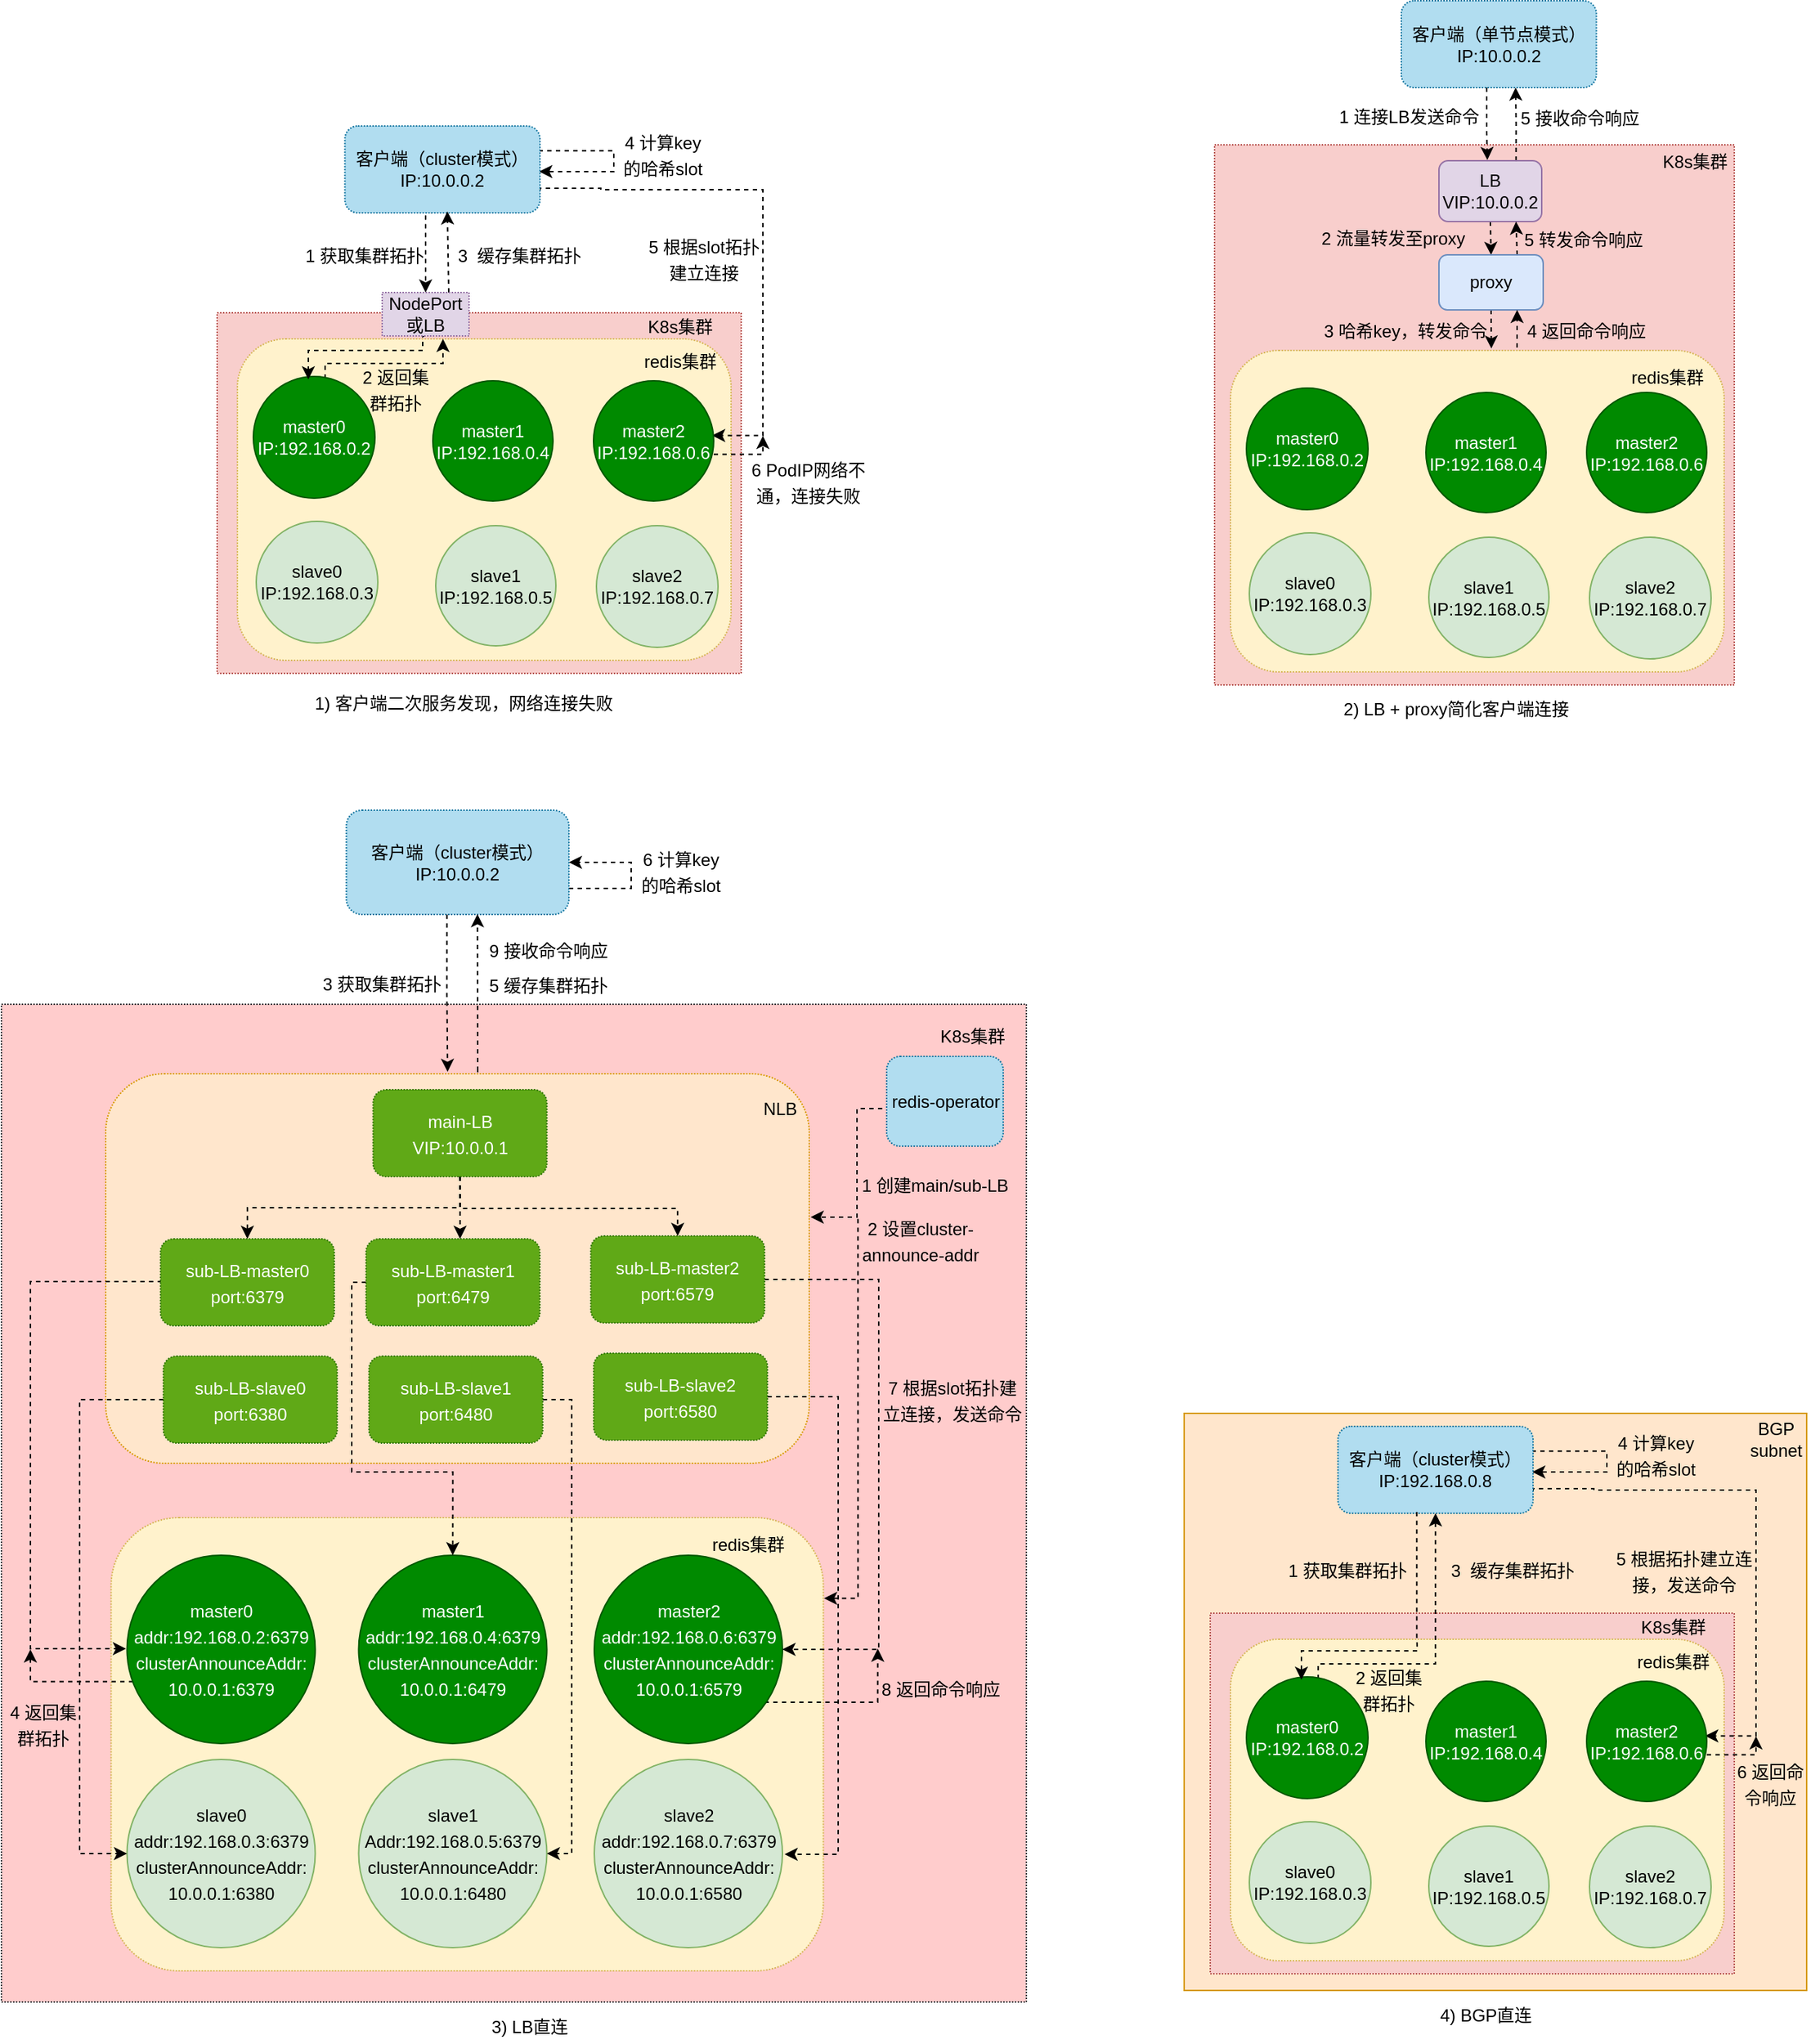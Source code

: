 <mxfile version="21.6.2" type="github">
  <diagram id="rYdwiMb5jvszhZctyrXV" name="第 1 页">
    <mxGraphModel dx="857" dy="634" grid="0" gridSize="10" guides="1" tooltips="1" connect="1" arrows="1" fold="1" page="0" pageScale="1" pageWidth="1920" pageHeight="1200" math="0" shadow="0">
      <root>
        <mxCell id="0" />
        <mxCell id="1" parent="0" />
        <mxCell id="7h_gLRWyWyL7MHuIv_91-29" value="" style="rounded=0;whiteSpace=wrap;html=1;fillColor=#ffe6cc;strokeColor=#d79b00;" vertex="1" parent="1">
          <mxGeometry x="1339" y="1168" width="430" height="398.5" as="geometry" />
        </mxCell>
        <mxCell id="fc0Et_haitifpb5bSG0c-15" value="" style="rounded=0;whiteSpace=wrap;html=1;fillColor=#f8cecc;dashed=1;dashPattern=1 1;strokeColor=#b85450;" parent="1" vertex="1">
          <mxGeometry x="671" y="408" width="362" height="249" as="geometry" />
        </mxCell>
        <mxCell id="fc0Et_haitifpb5bSG0c-1" value="" style="rounded=1;whiteSpace=wrap;html=1;dashed=1;dashPattern=1 1;fillColor=#fff2cc;strokeColor=#d6b656;" parent="1" vertex="1">
          <mxGeometry x="685" y="426" width="341" height="222" as="geometry" />
        </mxCell>
        <mxCell id="fc0Et_haitifpb5bSG0c-35" value="" style="rounded=0;whiteSpace=wrap;html=1;fillColor=#f8cecc;dashed=1;dashPattern=1 1;strokeColor=#b85450;" parent="1" vertex="1">
          <mxGeometry x="1360" y="292" width="359" height="373" as="geometry" />
        </mxCell>
        <mxCell id="k7kp1MV-_mNu26BSV135-30" style="edgeStyle=orthogonalEdgeStyle;rounded=0;orthogonalLoop=1;jettySize=auto;html=1;entryX=0.5;entryY=0;entryDx=0;entryDy=0;dashed=1;exitX=0.443;exitY=1.005;exitDx=0;exitDy=0;exitPerimeter=0;" parent="1" source="YQscOVflWYW1QB9K6YFz-41" target="k7kp1MV-_mNu26BSV135-29" edge="1">
          <mxGeometry relative="1" as="geometry">
            <mxPoint x="815" y="288" as="sourcePoint" />
            <Array as="points">
              <mxPoint x="815" y="336" />
            </Array>
          </mxGeometry>
        </mxCell>
        <mxCell id="k7kp1MV-_mNu26BSV135-39" style="edgeStyle=orthogonalEdgeStyle;rounded=0;orthogonalLoop=1;jettySize=auto;html=1;exitX=0.997;exitY=0.425;exitDx=0;exitDy=0;dashed=1;entryX=1;entryY=0.5;entryDx=0;entryDy=0;exitPerimeter=0;" parent="1" edge="1">
          <mxGeometry relative="1" as="geometry">
            <mxPoint x="893.47" y="310.47" as="targetPoint" />
            <Array as="points">
              <mxPoint x="945" y="296" />
              <mxPoint x="945" y="311" />
            </Array>
            <mxPoint x="892.997" y="296.12" as="sourcePoint" />
          </mxGeometry>
        </mxCell>
        <mxCell id="k7kp1MV-_mNu26BSV135-42" style="edgeStyle=orthogonalEdgeStyle;rounded=0;orthogonalLoop=1;jettySize=auto;html=1;exitX=1;exitY=0.75;exitDx=0;exitDy=0;dashed=1;entryX=0.999;entryY=0.437;entryDx=0;entryDy=0;entryPerimeter=0;" parent="1" source="YQscOVflWYW1QB9K6YFz-41" edge="1">
          <mxGeometry relative="1" as="geometry">
            <Array as="points">
              <mxPoint x="894" y="322" />
              <mxPoint x="936" y="322" />
              <mxPoint x="1048" y="323" />
              <mxPoint x="1048" y="493" />
            </Array>
            <mxPoint x="903" y="322" as="sourcePoint" />
            <mxPoint x="1012.917" y="492.721" as="targetPoint" />
          </mxGeometry>
        </mxCell>
        <mxCell id="YQscOVflWYW1QB9K6YFz-41" value="客户端（cluster模式）&lt;br&gt;IP:10.0.0.2" style="rounded=1;whiteSpace=wrap;html=1;fillColor=#b1ddf0;strokeColor=#10739e;dashed=1;dashPattern=1 1;" parent="1" vertex="1">
          <mxGeometry x="759.25" y="279" width="134.75" height="60" as="geometry" />
        </mxCell>
        <mxCell id="k7kp1MV-_mNu26BSV135-37" style="edgeStyle=orthogonalEdgeStyle;rounded=0;orthogonalLoop=1;jettySize=auto;html=1;exitX=0.5;exitY=0;exitDx=0;exitDy=0;entryX=0.393;entryY=-0.006;entryDx=0;entryDy=0;dashed=1;entryPerimeter=0;" parent="1" edge="1">
          <mxGeometry relative="1" as="geometry">
            <Array as="points">
              <mxPoint x="746" y="443" />
              <mxPoint x="827" y="443" />
            </Array>
            <mxPoint x="745.59" y="453.48" as="sourcePoint" />
            <mxPoint x="826.996" y="426.004" as="targetPoint" />
          </mxGeometry>
        </mxCell>
        <mxCell id="fc0Et_haitifpb5bSG0c-2" value="master0&lt;br&gt;IP:192.168.0.2" style="ellipse;whiteSpace=wrap;html=1;aspect=fixed;fillColor=#008a00;fontColor=#ffffff;strokeColor=#005700;" parent="1" vertex="1">
          <mxGeometry x="696" y="452" width="84" height="84" as="geometry" />
        </mxCell>
        <mxCell id="fc0Et_haitifpb5bSG0c-3" value="slave0&lt;br&gt;IP:192.168.0.3" style="ellipse;whiteSpace=wrap;html=1;aspect=fixed;fillColor=#d5e8d4;strokeColor=#82b366;" parent="1" vertex="1">
          <mxGeometry x="698" y="552" width="84" height="84" as="geometry" />
        </mxCell>
        <mxCell id="fc0Et_haitifpb5bSG0c-4" value="master1&lt;br&gt;IP:192.168.0.4" style="ellipse;whiteSpace=wrap;html=1;aspect=fixed;fillColor=#008a00;fontColor=#ffffff;strokeColor=#005700;" parent="1" vertex="1">
          <mxGeometry x="820" y="455" width="83" height="83" as="geometry" />
        </mxCell>
        <mxCell id="fc0Et_haitifpb5bSG0c-5" value="slave1&lt;br&gt;IP:192.168.0.5" style="ellipse;whiteSpace=wrap;html=1;aspect=fixed;fillColor=#d5e8d4;strokeColor=#82b366;" parent="1" vertex="1">
          <mxGeometry x="822" y="555" width="83" height="83" as="geometry" />
        </mxCell>
        <mxCell id="k7kp1MV-_mNu26BSV135-43" style="edgeStyle=orthogonalEdgeStyle;rounded=0;orthogonalLoop=1;jettySize=auto;html=1;exitX=0.993;exitY=0.6;exitDx=0;exitDy=0;dashed=1;exitPerimeter=0;" parent="1" edge="1">
          <mxGeometry relative="1" as="geometry">
            <mxPoint x="1048" y="493" as="targetPoint" />
            <Array as="points">
              <mxPoint x="1048" y="506" />
            </Array>
            <mxPoint x="1013.999" y="505.8" as="sourcePoint" />
          </mxGeometry>
        </mxCell>
        <mxCell id="fc0Et_haitifpb5bSG0c-6" value="master2&lt;br&gt;IP:192.168.0.6" style="ellipse;whiteSpace=wrap;html=1;aspect=fixed;fillColor=#008a00;fontColor=#ffffff;strokeColor=#005700;" parent="1" vertex="1">
          <mxGeometry x="931" y="455" width="83" height="83" as="geometry" />
        </mxCell>
        <mxCell id="fc0Et_haitifpb5bSG0c-7" value="slave2&lt;br&gt;IP:192.168.0.7" style="ellipse;whiteSpace=wrap;html=1;aspect=fixed;fillColor=#d5e8d4;strokeColor=#82b366;" parent="1" vertex="1">
          <mxGeometry x="933" y="555" width="84" height="84" as="geometry" />
        </mxCell>
        <mxCell id="fc0Et_haitifpb5bSG0c-13" value="&lt;p style=&quot;line-height: 150%;&quot;&gt;6 PodIP网络不通，连接失败&lt;/p&gt;" style="text;html=1;strokeColor=none;fillColor=none;align=center;verticalAlign=middle;whiteSpace=wrap;rounded=0;" parent="1" vertex="1">
          <mxGeometry x="1036.5" y="510" width="85" height="30" as="geometry" />
        </mxCell>
        <mxCell id="fc0Et_haitifpb5bSG0c-16" value="K8s集群" style="text;html=1;strokeColor=none;fillColor=none;align=center;verticalAlign=middle;whiteSpace=wrap;rounded=0;dashed=1;" parent="1" vertex="1">
          <mxGeometry x="961.13" y="403" width="60" height="30" as="geometry" />
        </mxCell>
        <mxCell id="fc0Et_haitifpb5bSG0c-43" style="edgeStyle=orthogonalEdgeStyle;rounded=0;orthogonalLoop=1;jettySize=auto;html=1;dashed=1;entryX=0.471;entryY=-0.013;entryDx=0;entryDy=0;entryPerimeter=0;" parent="1" source="7h_gLRWyWyL7MHuIv_91-78" target="fc0Et_haitifpb5bSG0c-37" edge="1">
          <mxGeometry relative="1" as="geometry">
            <mxPoint x="1549.49" y="204" as="sourcePoint" />
            <mxPoint x="1548.654" y="320.832" as="targetPoint" />
            <Array as="points">
              <mxPoint x="1548" y="283" />
              <mxPoint x="1548" y="283" />
            </Array>
          </mxGeometry>
        </mxCell>
        <mxCell id="fc0Et_haitifpb5bSG0c-36" value="K8s集群" style="text;html=1;strokeColor=none;fillColor=none;align=center;verticalAlign=middle;whiteSpace=wrap;rounded=0;dashed=1;" parent="1" vertex="1">
          <mxGeometry x="1662" y="289" width="60" height="30" as="geometry" />
        </mxCell>
        <mxCell id="fc0Et_haitifpb5bSG0c-44" style="edgeStyle=orthogonalEdgeStyle;rounded=0;orthogonalLoop=1;jettySize=auto;html=1;exitX=0.5;exitY=1;exitDx=0;exitDy=0;entryX=0.5;entryY=0;entryDx=0;entryDy=0;dashed=1;" parent="1" source="fc0Et_haitifpb5bSG0c-37" target="fc0Et_haitifpb5bSG0c-38" edge="1">
          <mxGeometry relative="1" as="geometry" />
        </mxCell>
        <mxCell id="k7kp1MV-_mNu26BSV135-44" style="edgeStyle=orthogonalEdgeStyle;rounded=0;orthogonalLoop=1;jettySize=auto;html=1;exitX=0.75;exitY=0;exitDx=0;exitDy=0;dashed=1;entryX=0.586;entryY=0.999;entryDx=0;entryDy=0;entryPerimeter=0;" parent="1" source="fc0Et_haitifpb5bSG0c-37" target="7h_gLRWyWyL7MHuIv_91-78" edge="1">
          <mxGeometry relative="1" as="geometry">
            <mxPoint x="1568.25" y="321" as="sourcePoint" />
            <mxPoint x="1568" y="263" as="targetPoint" />
          </mxGeometry>
        </mxCell>
        <mxCell id="fc0Et_haitifpb5bSG0c-37" value="LB&lt;br&gt;VIP:10.0.0.2" style="rounded=1;whiteSpace=wrap;html=1;fillColor=#e1d5e7;strokeColor=#9673a6;" parent="1" vertex="1">
          <mxGeometry x="1515" y="303" width="71" height="42" as="geometry" />
        </mxCell>
        <mxCell id="fc0Et_haitifpb5bSG0c-46" style="edgeStyle=orthogonalEdgeStyle;rounded=0;orthogonalLoop=1;jettySize=auto;html=1;exitX=0.5;exitY=1;exitDx=0;exitDy=0;entryX=0.417;entryY=0.003;entryDx=0;entryDy=0;entryPerimeter=0;dashed=1;" parent="1" source="fc0Et_haitifpb5bSG0c-38" edge="1">
          <mxGeometry relative="1" as="geometry">
            <mxPoint x="1551.197" y="432.666" as="targetPoint" />
          </mxGeometry>
        </mxCell>
        <mxCell id="k7kp1MV-_mNu26BSV135-45" style="edgeStyle=orthogonalEdgeStyle;rounded=0;orthogonalLoop=1;jettySize=auto;html=1;exitX=0.75;exitY=0;exitDx=0;exitDy=0;entryX=0.75;entryY=1;entryDx=0;entryDy=0;dashed=1;" parent="1" source="fc0Et_haitifpb5bSG0c-38" target="fc0Et_haitifpb5bSG0c-37" edge="1">
          <mxGeometry relative="1" as="geometry" />
        </mxCell>
        <mxCell id="fc0Et_haitifpb5bSG0c-38" value="proxy" style="rounded=1;whiteSpace=wrap;html=1;fillColor=#dae8fc;strokeColor=#6c8ebf;" parent="1" vertex="1">
          <mxGeometry x="1515" y="368" width="72" height="38" as="geometry" />
        </mxCell>
        <mxCell id="fc0Et_haitifpb5bSG0c-39" value="&lt;p style=&quot;line-height: 150%;&quot;&gt;1 连接LB发送命令&lt;/p&gt;" style="text;html=1;strokeColor=none;fillColor=none;align=center;verticalAlign=middle;whiteSpace=wrap;rounded=0;" parent="1" vertex="1">
          <mxGeometry x="1443" y="258" width="103" height="27.5" as="geometry" />
        </mxCell>
        <mxCell id="fc0Et_haitifpb5bSG0c-40" value="&lt;p style=&quot;line-height: 150%;&quot;&gt;3 哈希key，转发命令&lt;/p&gt;" style="text;html=1;strokeColor=none;fillColor=none;align=center;verticalAlign=middle;whiteSpace=wrap;rounded=0;" parent="1" vertex="1">
          <mxGeometry x="1434" y="411" width="116" height="17" as="geometry" />
        </mxCell>
        <mxCell id="k7kp1MV-_mNu26BSV135-31" style="edgeStyle=orthogonalEdgeStyle;rounded=0;orthogonalLoop=1;jettySize=auto;html=1;exitX=0.5;exitY=1;exitDx=0;exitDy=0;dashed=1;" parent="1" source="k7kp1MV-_mNu26BSV135-29" edge="1">
          <mxGeometry relative="1" as="geometry">
            <mxPoint x="734" y="454" as="targetPoint" />
            <Array as="points">
              <mxPoint x="813" y="424" />
              <mxPoint x="813" y="434" />
              <mxPoint x="734" y="434" />
            </Array>
          </mxGeometry>
        </mxCell>
        <mxCell id="k7kp1MV-_mNu26BSV135-34" style="edgeStyle=orthogonalEdgeStyle;rounded=0;orthogonalLoop=1;jettySize=auto;html=1;exitX=0.75;exitY=0;exitDx=0;exitDy=0;dashed=1;" parent="1" edge="1">
          <mxGeometry relative="1" as="geometry">
            <mxPoint x="830.99" y="394" as="sourcePoint" />
            <mxPoint x="830" y="338" as="targetPoint" />
            <Array as="points">
              <mxPoint x="830" y="394" />
            </Array>
          </mxGeometry>
        </mxCell>
        <mxCell id="k7kp1MV-_mNu26BSV135-29" value="NodePort或LB" style="text;html=1;strokeColor=#9673a6;fillColor=#e1d5e7;align=center;verticalAlign=middle;whiteSpace=wrap;rounded=0;dashed=1;dashPattern=1 1;" parent="1" vertex="1">
          <mxGeometry x="785" y="394" width="60" height="30" as="geometry" />
        </mxCell>
        <mxCell id="k7kp1MV-_mNu26BSV135-32" value="&lt;p style=&quot;line-height: 150%;&quot;&gt;1 获取集群拓扑&lt;/p&gt;" style="text;html=1;strokeColor=none;fillColor=none;align=center;verticalAlign=middle;whiteSpace=wrap;rounded=0;" parent="1" vertex="1">
          <mxGeometry x="724" y="348" width="98" height="40" as="geometry" />
        </mxCell>
        <mxCell id="k7kp1MV-_mNu26BSV135-35" value="&lt;p style=&quot;line-height: 150%;&quot;&gt;3&amp;nbsp; 缓存集群拓扑&lt;/p&gt;" style="text;html=1;strokeColor=none;fillColor=none;align=center;verticalAlign=middle;whiteSpace=wrap;rounded=0;" parent="1" vertex="1">
          <mxGeometry x="832.88" y="356" width="94.25" height="24" as="geometry" />
        </mxCell>
        <mxCell id="k7kp1MV-_mNu26BSV135-36" value="&lt;p style=&quot;line-height: 150%;&quot;&gt;2 返回集群拓扑&lt;/p&gt;" style="text;html=1;strokeColor=none;fillColor=none;align=center;verticalAlign=middle;whiteSpace=wrap;rounded=0;" parent="1" vertex="1">
          <mxGeometry x="768" y="445" width="53" height="31" as="geometry" />
        </mxCell>
        <mxCell id="k7kp1MV-_mNu26BSV135-38" value="&lt;p style=&quot;line-height: 150%;&quot;&gt;4 计算key的哈希slot&lt;/p&gt;" style="text;html=1;strokeColor=none;fillColor=none;align=center;verticalAlign=middle;whiteSpace=wrap;rounded=0;" parent="1" vertex="1">
          <mxGeometry x="949" y="283.5" width="60" height="31" as="geometry" />
        </mxCell>
        <mxCell id="k7kp1MV-_mNu26BSV135-41" value="&lt;p style=&quot;line-height: 150%;&quot;&gt;5 根据slot拓扑建立连接&lt;/p&gt;" style="text;html=1;strokeColor=none;fillColor=none;align=center;verticalAlign=middle;whiteSpace=wrap;rounded=0;" parent="1" vertex="1">
          <mxGeometry x="966.99" y="356" width="81.01" height="30" as="geometry" />
        </mxCell>
        <mxCell id="k7kp1MV-_mNu26BSV135-46" value="" style="endArrow=classic;html=1;rounded=0;dashed=1;entryX=0.75;entryY=1;entryDx=0;entryDy=0;exitX=0.469;exitY=0;exitDx=0;exitDy=0;exitPerimeter=0;" parent="1" target="fc0Et_haitifpb5bSG0c-38" edge="1">
          <mxGeometry width="50" height="50" relative="1" as="geometry">
            <mxPoint x="1568.929" y="432" as="sourcePoint" />
            <mxPoint x="1611" y="441" as="targetPoint" />
          </mxGeometry>
        </mxCell>
        <mxCell id="k7kp1MV-_mNu26BSV135-47" value="&lt;p style=&quot;line-height: 150%;&quot;&gt;2 流量转发至proxy&lt;/p&gt;" style="text;html=1;strokeColor=none;fillColor=none;align=center;verticalAlign=middle;whiteSpace=wrap;rounded=0;" parent="1" vertex="1">
          <mxGeometry x="1428" y="343.5" width="111" height="24" as="geometry" />
        </mxCell>
        <mxCell id="k7kp1MV-_mNu26BSV135-48" value="&lt;p style=&quot;line-height: 150%;&quot;&gt;4 返回命令响应&lt;/p&gt;" style="text;html=1;strokeColor=none;fillColor=none;align=center;verticalAlign=middle;whiteSpace=wrap;rounded=0;" parent="1" vertex="1">
          <mxGeometry x="1572.5" y="411" width="87.5" height="17" as="geometry" />
        </mxCell>
        <mxCell id="k7kp1MV-_mNu26BSV135-49" value="&lt;p style=&quot;line-height: 150%;&quot;&gt;5 接收命令响应&lt;/p&gt;" style="text;html=1;strokeColor=none;fillColor=none;align=center;verticalAlign=middle;whiteSpace=wrap;rounded=0;" parent="1" vertex="1">
          <mxGeometry x="1564.5" y="264.5" width="94.75" height="17" as="geometry" />
        </mxCell>
        <mxCell id="k7kp1MV-_mNu26BSV135-80" value="redis集群" style="text;html=1;strokeColor=none;fillColor=none;align=center;verticalAlign=middle;whiteSpace=wrap;rounded=0;dashed=1;dashPattern=1 1;" parent="1" vertex="1">
          <mxGeometry x="961.13" y="427" width="60" height="30" as="geometry" />
        </mxCell>
        <mxCell id="8dxpS0PHY5nWG-0NEdOh-6" value="&lt;p style=&quot;line-height: 150%;&quot;&gt;5 转发命令响应&lt;/p&gt;" style="text;html=1;strokeColor=none;fillColor=none;align=center;verticalAlign=middle;whiteSpace=wrap;rounded=0;" parent="1" vertex="1">
          <mxGeometry x="1573" y="348" width="84" height="17" as="geometry" />
        </mxCell>
        <mxCell id="7h_gLRWyWyL7MHuIv_91-4" value="" style="rounded=0;whiteSpace=wrap;html=1;fillColor=#f8cecc;dashed=1;dashPattern=1 1;strokeColor=#b85450;" vertex="1" parent="1">
          <mxGeometry x="1357" y="1306" width="362" height="249" as="geometry" />
        </mxCell>
        <mxCell id="7h_gLRWyWyL7MHuIv_91-5" value="" style="rounded=1;whiteSpace=wrap;html=1;dashed=1;dashPattern=1 1;fillColor=#fff2cc;strokeColor=#d6b656;" vertex="1" parent="1">
          <mxGeometry x="1371" y="1324" width="341" height="222" as="geometry" />
        </mxCell>
        <mxCell id="7h_gLRWyWyL7MHuIv_91-7" style="edgeStyle=orthogonalEdgeStyle;rounded=0;orthogonalLoop=1;jettySize=auto;html=1;exitX=0.997;exitY=0.425;exitDx=0;exitDy=0;dashed=1;entryX=1;entryY=0.5;entryDx=0;entryDy=0;exitPerimeter=0;" edge="1" parent="1">
          <mxGeometry relative="1" as="geometry">
            <mxPoint x="1579.47" y="1208.47" as="targetPoint" />
            <Array as="points">
              <mxPoint x="1631" y="1194" />
              <mxPoint x="1631" y="1209" />
            </Array>
            <mxPoint x="1578.997" y="1194.12" as="sourcePoint" />
          </mxGeometry>
        </mxCell>
        <mxCell id="7h_gLRWyWyL7MHuIv_91-8" style="edgeStyle=orthogonalEdgeStyle;rounded=0;orthogonalLoop=1;jettySize=auto;html=1;exitX=1;exitY=0.75;exitDx=0;exitDy=0;dashed=1;entryX=0.999;entryY=0.437;entryDx=0;entryDy=0;entryPerimeter=0;" edge="1" parent="1" source="7h_gLRWyWyL7MHuIv_91-9">
          <mxGeometry relative="1" as="geometry">
            <Array as="points">
              <mxPoint x="1580" y="1220" />
              <mxPoint x="1622" y="1220" />
              <mxPoint x="1734" y="1221" />
              <mxPoint x="1734" y="1391" />
            </Array>
            <mxPoint x="1589" y="1220" as="sourcePoint" />
            <mxPoint x="1698.917" y="1390.721" as="targetPoint" />
          </mxGeometry>
        </mxCell>
        <mxCell id="7h_gLRWyWyL7MHuIv_91-9" value="客户端（cluster模式）&lt;br&gt;IP:192.168.0.8" style="rounded=1;whiteSpace=wrap;html=1;fillColor=#b1ddf0;strokeColor=#10739e;dashed=1;dashPattern=1 1;" vertex="1" parent="1">
          <mxGeometry x="1445.25" y="1177" width="134.75" height="60" as="geometry" />
        </mxCell>
        <mxCell id="7h_gLRWyWyL7MHuIv_91-10" style="edgeStyle=orthogonalEdgeStyle;rounded=0;orthogonalLoop=1;jettySize=auto;html=1;exitX=0.5;exitY=0;exitDx=0;exitDy=0;entryX=0.5;entryY=1;entryDx=0;entryDy=0;dashed=1;" edge="1" parent="1" target="7h_gLRWyWyL7MHuIv_91-9">
          <mxGeometry relative="1" as="geometry">
            <Array as="points">
              <mxPoint x="1432" y="1341" />
              <mxPoint x="1513" y="1341" />
            </Array>
            <mxPoint x="1431.59" y="1351.48" as="sourcePoint" />
            <mxPoint x="1512.996" y="1324.004" as="targetPoint" />
          </mxGeometry>
        </mxCell>
        <mxCell id="7h_gLRWyWyL7MHuIv_91-11" value="master0&lt;br&gt;IP:192.168.0.2" style="ellipse;whiteSpace=wrap;html=1;aspect=fixed;fillColor=#008a00;fontColor=#ffffff;strokeColor=#005700;" vertex="1" parent="1">
          <mxGeometry x="1382" y="1350" width="84" height="84" as="geometry" />
        </mxCell>
        <mxCell id="7h_gLRWyWyL7MHuIv_91-12" value="slave0&lt;br&gt;IP:192.168.0.3" style="ellipse;whiteSpace=wrap;html=1;aspect=fixed;fillColor=#d5e8d4;strokeColor=#82b366;" vertex="1" parent="1">
          <mxGeometry x="1384" y="1450" width="84" height="84" as="geometry" />
        </mxCell>
        <mxCell id="7h_gLRWyWyL7MHuIv_91-13" value="master1&lt;br&gt;IP:192.168.0.4" style="ellipse;whiteSpace=wrap;html=1;aspect=fixed;fillColor=#008a00;fontColor=#ffffff;strokeColor=#005700;" vertex="1" parent="1">
          <mxGeometry x="1506" y="1353" width="83" height="83" as="geometry" />
        </mxCell>
        <mxCell id="7h_gLRWyWyL7MHuIv_91-14" value="slave1&lt;br&gt;IP:192.168.0.5" style="ellipse;whiteSpace=wrap;html=1;aspect=fixed;fillColor=#d5e8d4;strokeColor=#82b366;" vertex="1" parent="1">
          <mxGeometry x="1508" y="1453" width="83" height="83" as="geometry" />
        </mxCell>
        <mxCell id="7h_gLRWyWyL7MHuIv_91-15" style="edgeStyle=orthogonalEdgeStyle;rounded=0;orthogonalLoop=1;jettySize=auto;html=1;exitX=0.993;exitY=0.6;exitDx=0;exitDy=0;dashed=1;exitPerimeter=0;" edge="1" parent="1">
          <mxGeometry relative="1" as="geometry">
            <mxPoint x="1734" y="1391" as="targetPoint" />
            <Array as="points">
              <mxPoint x="1734" y="1404" />
            </Array>
            <mxPoint x="1699.999" y="1403.8" as="sourcePoint" />
          </mxGeometry>
        </mxCell>
        <mxCell id="7h_gLRWyWyL7MHuIv_91-16" value="master2&lt;br&gt;IP:192.168.0.6" style="ellipse;whiteSpace=wrap;html=1;aspect=fixed;fillColor=#008a00;fontColor=#ffffff;strokeColor=#005700;" vertex="1" parent="1">
          <mxGeometry x="1617" y="1353" width="83" height="83" as="geometry" />
        </mxCell>
        <mxCell id="7h_gLRWyWyL7MHuIv_91-17" value="slave2&lt;br&gt;IP:192.168.0.7" style="ellipse;whiteSpace=wrap;html=1;aspect=fixed;fillColor=#d5e8d4;strokeColor=#82b366;" vertex="1" parent="1">
          <mxGeometry x="1619" y="1453" width="84" height="84" as="geometry" />
        </mxCell>
        <mxCell id="7h_gLRWyWyL7MHuIv_91-18" value="&lt;p style=&quot;line-height: 150%;&quot;&gt;6 返回命令响应&lt;/p&gt;" style="text;html=1;strokeColor=none;fillColor=none;align=center;verticalAlign=middle;whiteSpace=wrap;rounded=0;" vertex="1" parent="1">
          <mxGeometry x="1715.5" y="1409" width="55.5" height="30" as="geometry" />
        </mxCell>
        <mxCell id="7h_gLRWyWyL7MHuIv_91-19" value="K8s集群" style="text;html=1;strokeColor=none;fillColor=none;align=center;verticalAlign=middle;whiteSpace=wrap;rounded=0;dashed=1;" vertex="1" parent="1">
          <mxGeometry x="1647.13" y="1301" width="60" height="30" as="geometry" />
        </mxCell>
        <mxCell id="7h_gLRWyWyL7MHuIv_91-20" style="edgeStyle=orthogonalEdgeStyle;rounded=0;orthogonalLoop=1;jettySize=auto;html=1;exitX=0.404;exitY=0.985;exitDx=0;exitDy=0;dashed=1;exitPerimeter=0;" edge="1" parent="1" source="7h_gLRWyWyL7MHuIv_91-9">
          <mxGeometry relative="1" as="geometry">
            <mxPoint x="1420" y="1352" as="targetPoint" />
            <Array as="points">
              <mxPoint x="1500" y="1322" />
              <mxPoint x="1500" y="1322" />
              <mxPoint x="1500" y="1332" />
              <mxPoint x="1420" y="1332" />
            </Array>
            <mxPoint x="1501" y="1322" as="sourcePoint" />
          </mxGeometry>
        </mxCell>
        <mxCell id="7h_gLRWyWyL7MHuIv_91-23" value="&lt;p style=&quot;line-height: 150%;&quot;&gt;1 获取集群拓扑&lt;/p&gt;" style="text;html=1;strokeColor=none;fillColor=none;align=center;verticalAlign=middle;whiteSpace=wrap;rounded=0;" vertex="1" parent="1">
          <mxGeometry x="1403" y="1256" width="98" height="40" as="geometry" />
        </mxCell>
        <mxCell id="7h_gLRWyWyL7MHuIv_91-24" value="&lt;p style=&quot;line-height: 150%;&quot;&gt;3&amp;nbsp; 缓存集群拓扑&lt;/p&gt;" style="text;html=1;strokeColor=none;fillColor=none;align=center;verticalAlign=middle;whiteSpace=wrap;rounded=0;" vertex="1" parent="1">
          <mxGeometry x="1518.88" y="1264" width="94.25" height="24" as="geometry" />
        </mxCell>
        <mxCell id="7h_gLRWyWyL7MHuIv_91-25" value="&lt;p style=&quot;line-height: 150%;&quot;&gt;2 返回集群拓扑&lt;/p&gt;" style="text;html=1;strokeColor=none;fillColor=none;align=center;verticalAlign=middle;whiteSpace=wrap;rounded=0;" vertex="1" parent="1">
          <mxGeometry x="1454" y="1343" width="53" height="31" as="geometry" />
        </mxCell>
        <mxCell id="7h_gLRWyWyL7MHuIv_91-26" value="&lt;p style=&quot;line-height: 150%;&quot;&gt;4 计算key的哈希slot&lt;/p&gt;" style="text;html=1;strokeColor=none;fillColor=none;align=center;verticalAlign=middle;whiteSpace=wrap;rounded=0;" vertex="1" parent="1">
          <mxGeometry x="1635" y="1181.5" width="60" height="31" as="geometry" />
        </mxCell>
        <mxCell id="7h_gLRWyWyL7MHuIv_91-27" value="&lt;p style=&quot;line-height: 150%;&quot;&gt;5 根据拓扑&lt;span style=&quot;background-color: initial;&quot;&gt;建立连接，发送命令&lt;/span&gt;&lt;/p&gt;" style="text;html=1;strokeColor=none;fillColor=none;align=center;verticalAlign=middle;whiteSpace=wrap;rounded=0;" vertex="1" parent="1">
          <mxGeometry x="1633.99" y="1262" width="101" height="30" as="geometry" />
        </mxCell>
        <mxCell id="7h_gLRWyWyL7MHuIv_91-28" value="redis集群" style="text;html=1;strokeColor=none;fillColor=none;align=center;verticalAlign=middle;whiteSpace=wrap;rounded=0;dashed=1;dashPattern=1 1;" vertex="1" parent="1">
          <mxGeometry x="1647.13" y="1325" width="60" height="30" as="geometry" />
        </mxCell>
        <mxCell id="7h_gLRWyWyL7MHuIv_91-30" value="BGP subnet" style="text;html=1;strokeColor=none;fillColor=none;align=center;verticalAlign=middle;whiteSpace=wrap;rounded=0;" vertex="1" parent="1">
          <mxGeometry x="1727" y="1171" width="42" height="30" as="geometry" />
        </mxCell>
        <mxCell id="7h_gLRWyWyL7MHuIv_91-66" value="" style="rounded=1;whiteSpace=wrap;html=1;dashed=1;dashPattern=1 1;fillColor=#fff2cc;strokeColor=#d6b656;" vertex="1" parent="1">
          <mxGeometry x="1371" y="434" width="341" height="222" as="geometry" />
        </mxCell>
        <mxCell id="7h_gLRWyWyL7MHuIv_91-67" value="master0&lt;br&gt;IP:192.168.0.2" style="ellipse;whiteSpace=wrap;html=1;aspect=fixed;fillColor=#008a00;fontColor=#ffffff;strokeColor=#005700;" vertex="1" parent="1">
          <mxGeometry x="1382" y="460" width="84" height="84" as="geometry" />
        </mxCell>
        <mxCell id="7h_gLRWyWyL7MHuIv_91-68" value="slave0&lt;br&gt;IP:192.168.0.3" style="ellipse;whiteSpace=wrap;html=1;aspect=fixed;fillColor=#d5e8d4;strokeColor=#82b366;" vertex="1" parent="1">
          <mxGeometry x="1384" y="560" width="84" height="84" as="geometry" />
        </mxCell>
        <mxCell id="7h_gLRWyWyL7MHuIv_91-69" value="master1&lt;br&gt;IP:192.168.0.4" style="ellipse;whiteSpace=wrap;html=1;aspect=fixed;fillColor=#008a00;fontColor=#ffffff;strokeColor=#005700;" vertex="1" parent="1">
          <mxGeometry x="1506" y="463" width="83" height="83" as="geometry" />
        </mxCell>
        <mxCell id="7h_gLRWyWyL7MHuIv_91-70" value="slave1&lt;br&gt;IP:192.168.0.5" style="ellipse;whiteSpace=wrap;html=1;aspect=fixed;fillColor=#d5e8d4;strokeColor=#82b366;" vertex="1" parent="1">
          <mxGeometry x="1508" y="563" width="83" height="83" as="geometry" />
        </mxCell>
        <mxCell id="7h_gLRWyWyL7MHuIv_91-71" value="master2&lt;br&gt;IP:192.168.0.6" style="ellipse;whiteSpace=wrap;html=1;aspect=fixed;fillColor=#008a00;fontColor=#ffffff;strokeColor=#005700;" vertex="1" parent="1">
          <mxGeometry x="1617" y="463" width="83" height="83" as="geometry" />
        </mxCell>
        <mxCell id="7h_gLRWyWyL7MHuIv_91-72" value="slave2&lt;br&gt;IP:192.168.0.7" style="ellipse;whiteSpace=wrap;html=1;aspect=fixed;fillColor=#d5e8d4;strokeColor=#82b366;" vertex="1" parent="1">
          <mxGeometry x="1619" y="563" width="84" height="84" as="geometry" />
        </mxCell>
        <mxCell id="7h_gLRWyWyL7MHuIv_91-73" value="redis集群" style="text;html=1;strokeColor=none;fillColor=none;align=center;verticalAlign=middle;whiteSpace=wrap;rounded=0;dashed=1;dashPattern=1 1;" vertex="1" parent="1">
          <mxGeometry x="1643" y="437.5" width="60" height="30" as="geometry" />
        </mxCell>
        <mxCell id="7h_gLRWyWyL7MHuIv_91-78" value="客户端（单节点模式）&lt;br&gt;IP:10.0.0.2" style="rounded=1;whiteSpace=wrap;html=1;fillColor=#b1ddf0;strokeColor=#10739e;dashed=1;dashPattern=1 1;" vertex="1" parent="1">
          <mxGeometry x="1489" y="192.5" width="134.75" height="60" as="geometry" />
        </mxCell>
        <mxCell id="7h_gLRWyWyL7MHuIv_91-134" value="" style="rounded=0;whiteSpace=wrap;html=1;fillColor=#ffcccc;dashed=1;dashPattern=1 1;strokeColor=#36393d;" vertex="1" parent="1">
          <mxGeometry x="522" y="885.5" width="708" height="689" as="geometry" />
        </mxCell>
        <mxCell id="7h_gLRWyWyL7MHuIv_91-135" value="" style="rounded=1;whiteSpace=wrap;html=1;fillColor=#ffe6cc;dashed=1;dashPattern=1 1;strokeColor=#d79b00;" vertex="1" parent="1">
          <mxGeometry x="594" y="933.5" width="486" height="269" as="geometry" />
        </mxCell>
        <mxCell id="7h_gLRWyWyL7MHuIv_91-136" style="edgeStyle=orthogonalEdgeStyle;rounded=0;orthogonalLoop=1;jettySize=auto;html=1;exitX=0.452;exitY=1.002;exitDx=0;exitDy=0;entryX=0.486;entryY=-0.005;entryDx=0;entryDy=0;entryPerimeter=0;dashed=1;exitPerimeter=0;" edge="1" parent="1" source="7h_gLRWyWyL7MHuIv_91-138" target="7h_gLRWyWyL7MHuIv_91-135">
          <mxGeometry relative="1" as="geometry">
            <Array as="points" />
          </mxGeometry>
        </mxCell>
        <mxCell id="7h_gLRWyWyL7MHuIv_91-137" style="edgeStyle=orthogonalEdgeStyle;rounded=0;orthogonalLoop=1;jettySize=auto;html=1;exitX=1;exitY=0.75;exitDx=0;exitDy=0;dashed=1;" edge="1" parent="1" source="7h_gLRWyWyL7MHuIv_91-138" target="7h_gLRWyWyL7MHuIv_91-138">
          <mxGeometry relative="1" as="geometry">
            <mxPoint x="1045" y="674.611" as="targetPoint" />
            <Array as="points">
              <mxPoint x="957" y="805.5" />
              <mxPoint x="957" y="787.5" />
            </Array>
          </mxGeometry>
        </mxCell>
        <mxCell id="7h_gLRWyWyL7MHuIv_91-138" value="客户端（cluster模式）&lt;br&gt;IP:10.0.0.2" style="rounded=1;whiteSpace=wrap;html=1;fillColor=#b1ddf0;strokeColor=#10739e;dashed=1;dashPattern=1 1;" vertex="1" parent="1">
          <mxGeometry x="760.25" y="751.5" width="153.75" height="72" as="geometry" />
        </mxCell>
        <mxCell id="7h_gLRWyWyL7MHuIv_91-139" style="edgeStyle=orthogonalEdgeStyle;rounded=0;orthogonalLoop=1;jettySize=auto;html=1;exitX=1.001;exitY=0.178;exitDx=0;exitDy=0;endArrow=none;endFill=0;startArrow=classic;startFill=1;dashed=1;exitPerimeter=0;" edge="1" parent="1" source="7h_gLRWyWyL7MHuIv_91-140">
          <mxGeometry relative="1" as="geometry">
            <mxPoint x="1113.667" y="1031.833" as="targetPoint" />
            <Array as="points">
              <mxPoint x="1114" y="1295.5" />
            </Array>
            <mxPoint x="1061.242" y="1295.401" as="sourcePoint" />
          </mxGeometry>
        </mxCell>
        <mxCell id="7h_gLRWyWyL7MHuIv_91-140" value="" style="rounded=1;whiteSpace=wrap;html=1;dashed=1;dashPattern=1 1;fillColor=#fff2cc;strokeColor=#d6b656;" vertex="1" parent="1">
          <mxGeometry x="597.75" y="1240" width="492" height="313" as="geometry" />
        </mxCell>
        <mxCell id="7h_gLRWyWyL7MHuIv_91-141" style="edgeStyle=orthogonalEdgeStyle;rounded=0;orthogonalLoop=1;jettySize=auto;html=1;exitX=0.033;exitY=0.671;exitDx=0;exitDy=0;dashed=1;exitPerimeter=0;" edge="1" parent="1" source="7h_gLRWyWyL7MHuIv_91-142">
          <mxGeometry relative="1" as="geometry">
            <mxPoint x="542" y="1331" as="targetPoint" />
            <Array as="points">
              <mxPoint x="542" y="1353.5" />
            </Array>
            <mxPoint x="659.75" y="1330.5" as="sourcePoint" />
          </mxGeometry>
        </mxCell>
        <mxCell id="7h_gLRWyWyL7MHuIv_91-142" value="&lt;p style=&quot;line-height: 150%;&quot;&gt;master0&lt;br&gt;addr:192.168.0.2:6379&lt;br&gt;clusterAnnounceAddr: 10.0.0.1:6379&lt;/p&gt;" style="ellipse;whiteSpace=wrap;html=1;aspect=fixed;fillColor=#008a00;fontColor=#ffffff;strokeColor=#005700;" vertex="1" parent="1">
          <mxGeometry x="608.75" y="1266" width="130" height="130" as="geometry" />
        </mxCell>
        <mxCell id="7h_gLRWyWyL7MHuIv_91-143" value="K8s集群" style="text;html=1;strokeColor=none;fillColor=none;align=center;verticalAlign=middle;whiteSpace=wrap;rounded=0;dashed=1;" vertex="1" parent="1">
          <mxGeometry x="1163" y="892.5" width="60" height="30" as="geometry" />
        </mxCell>
        <mxCell id="7h_gLRWyWyL7MHuIv_91-144" value="&lt;p style=&quot;line-height: 150%;&quot;&gt;slave0&lt;br&gt;addr:192.168.0.3:6379&lt;br&gt;clusterAnnounceAddr: 10.0.0.1:6380&lt;/p&gt;" style="ellipse;whiteSpace=wrap;html=1;aspect=fixed;fillColor=#d5e8d4;strokeColor=#82b366;" vertex="1" parent="1">
          <mxGeometry x="608.75" y="1407" width="130" height="130" as="geometry" />
        </mxCell>
        <mxCell id="7h_gLRWyWyL7MHuIv_91-145" style="edgeStyle=orthogonalEdgeStyle;rounded=0;orthogonalLoop=1;jettySize=auto;html=1;dashed=1;" edge="1" parent="1">
          <mxGeometry relative="1" as="geometry">
            <mxPoint x="1127.34" y="1330.5" as="targetPoint" />
            <Array as="points">
              <mxPoint x="1127.34" y="1367.5" />
            </Array>
            <mxPoint x="1049.13" y="1367.504" as="sourcePoint" />
          </mxGeometry>
        </mxCell>
        <mxCell id="7h_gLRWyWyL7MHuIv_91-146" value="&lt;p style=&quot;line-height: 150%;&quot;&gt;master2&lt;br&gt;addr:192.168.0.6:6379&lt;br&gt;clusterAnnounceAddr: 10.0.0.1:6579&lt;/p&gt;" style="ellipse;whiteSpace=wrap;html=1;aspect=fixed;fillColor=#008a00;fontColor=#ffffff;strokeColor=#005700;" vertex="1" parent="1">
          <mxGeometry x="931.5" y="1266" width="130" height="130" as="geometry" />
        </mxCell>
        <mxCell id="7h_gLRWyWyL7MHuIv_91-147" value="&lt;p style=&quot;line-height: 150%;&quot;&gt;slave2&lt;br&gt;addr:192.168.0.7:6379&lt;br&gt;clusterAnnounceAddr: 10.0.0.1:6580&lt;/p&gt;" style="ellipse;whiteSpace=wrap;html=1;aspect=fixed;fillColor=#d5e8d4;strokeColor=#82b366;" vertex="1" parent="1">
          <mxGeometry x="931.5" y="1407" width="130" height="130" as="geometry" />
        </mxCell>
        <mxCell id="7h_gLRWyWyL7MHuIv_91-148" value="&lt;p style=&quot;line-height: 150%;&quot;&gt;master1&lt;br&gt;addr:192.168.0.4:6379&lt;br&gt;clusterAnnounceAddr: 10.0.0.1:6479&lt;/p&gt;" style="ellipse;whiteSpace=wrap;html=1;aspect=fixed;fillColor=#008a00;fontColor=#ffffff;strokeColor=#005700;" vertex="1" parent="1">
          <mxGeometry x="768.75" y="1266" width="130" height="130" as="geometry" />
        </mxCell>
        <mxCell id="7h_gLRWyWyL7MHuIv_91-149" value="&lt;p style=&quot;line-height: 150%;&quot;&gt;slave1&lt;br&gt;Addr:192.168.0.5:6379&lt;br&gt;clusterAnnounceAddr: 10.0.0.1:6480&lt;/p&gt;" style="ellipse;whiteSpace=wrap;html=1;aspect=fixed;fillColor=#d5e8d4;strokeColor=#82b366;" vertex="1" parent="1">
          <mxGeometry x="768.75" y="1407" width="130" height="130" as="geometry" />
        </mxCell>
        <mxCell id="7h_gLRWyWyL7MHuIv_91-150" value="redis集群" style="text;html=1;strokeColor=none;fillColor=none;align=center;verticalAlign=middle;whiteSpace=wrap;rounded=0;" vertex="1" parent="1">
          <mxGeometry x="1007.75" y="1244" width="60" height="30" as="geometry" />
        </mxCell>
        <mxCell id="7h_gLRWyWyL7MHuIv_91-151" value="&lt;p style=&quot;line-height: 150%;&quot;&gt;1 创建main/sub-LB&lt;/p&gt;" style="text;html=1;strokeColor=none;fillColor=none;align=center;verticalAlign=middle;whiteSpace=wrap;rounded=0;" vertex="1" parent="1">
          <mxGeometry x="1111" y="996.5" width="112" height="27" as="geometry" />
        </mxCell>
        <mxCell id="7h_gLRWyWyL7MHuIv_91-152" value="&lt;p style=&quot;line-height: 150%;&quot;&gt;6 计算key的哈希slot&lt;br&gt;&lt;/p&gt;" style="text;html=1;strokeColor=none;fillColor=none;align=center;verticalAlign=middle;whiteSpace=wrap;rounded=0;" vertex="1" parent="1">
          <mxGeometry x="959.63" y="777.5" width="63" height="33" as="geometry" />
        </mxCell>
        <mxCell id="7h_gLRWyWyL7MHuIv_91-153" value="&lt;p style=&quot;line-height: 150%;&quot;&gt;7 根据slot拓扑建立连接，发送命令&lt;/p&gt;" style="text;html=1;strokeColor=none;fillColor=none;align=center;verticalAlign=middle;whiteSpace=wrap;rounded=0;" vertex="1" parent="1">
          <mxGeometry x="1128" y="1143.5" width="102" height="30" as="geometry" />
        </mxCell>
        <mxCell id="7h_gLRWyWyL7MHuIv_91-154" value="&lt;p style=&quot;line-height: 150%;&quot;&gt;8 返回命令响应&lt;br&gt;&lt;/p&gt;" style="text;html=1;strokeColor=none;fillColor=none;align=center;verticalAlign=middle;whiteSpace=wrap;rounded=0;" vertex="1" parent="1">
          <mxGeometry x="1127" y="1342.5" width="88" height="30" as="geometry" />
        </mxCell>
        <mxCell id="7h_gLRWyWyL7MHuIv_91-155" style="edgeStyle=orthogonalEdgeStyle;rounded=0;orthogonalLoop=1;jettySize=auto;html=1;exitX=0.5;exitY=1;exitDx=0;exitDy=0;entryX=0.5;entryY=0;entryDx=0;entryDy=0;dashed=1;" edge="1" parent="1" source="7h_gLRWyWyL7MHuIv_91-158" target="7h_gLRWyWyL7MHuIv_91-160">
          <mxGeometry relative="1" as="geometry" />
        </mxCell>
        <mxCell id="7h_gLRWyWyL7MHuIv_91-156" style="edgeStyle=orthogonalEdgeStyle;rounded=0;orthogonalLoop=1;jettySize=auto;html=1;exitX=0.5;exitY=1;exitDx=0;exitDy=0;dashed=1;" edge="1" parent="1" source="7h_gLRWyWyL7MHuIv_91-158" target="7h_gLRWyWyL7MHuIv_91-162">
          <mxGeometry relative="1" as="geometry">
            <Array as="points">
              <mxPoint x="839" y="1034.5" />
              <mxPoint x="839" y="1034.5" />
            </Array>
          </mxGeometry>
        </mxCell>
        <mxCell id="7h_gLRWyWyL7MHuIv_91-157" style="edgeStyle=orthogonalEdgeStyle;rounded=0;orthogonalLoop=1;jettySize=auto;html=1;exitX=0.5;exitY=1;exitDx=0;exitDy=0;entryX=0.5;entryY=0;entryDx=0;entryDy=0;dashed=1;" edge="1" parent="1" source="7h_gLRWyWyL7MHuIv_91-158" target="7h_gLRWyWyL7MHuIv_91-164">
          <mxGeometry relative="1" as="geometry">
            <Array as="points">
              <mxPoint x="839" y="1026.5" />
              <mxPoint x="989" y="1026.5" />
            </Array>
          </mxGeometry>
        </mxCell>
        <mxCell id="7h_gLRWyWyL7MHuIv_91-158" value="&lt;p style=&quot;line-height: 150%;&quot;&gt;main-LB&lt;br&gt;VIP:10.0.0.1&lt;/p&gt;" style="rounded=1;whiteSpace=wrap;html=1;fillColor=#60a917;strokeColor=#2D7600;fontColor=#ffffff;dashed=1;dashPattern=1 1;" vertex="1" parent="1">
          <mxGeometry x="778.75" y="944.5" width="120" height="60" as="geometry" />
        </mxCell>
        <mxCell id="7h_gLRWyWyL7MHuIv_91-159" style="edgeStyle=orthogonalEdgeStyle;rounded=0;orthogonalLoop=1;jettySize=auto;html=1;exitX=0;exitY=0.5;exitDx=0;exitDy=0;dashed=1;" edge="1" parent="1">
          <mxGeometry relative="1" as="geometry">
            <Array as="points">
              <mxPoint x="542" y="1077" />
              <mxPoint x="542" y="1331" />
            </Array>
            <mxPoint x="680.88" y="1077" as="sourcePoint" />
            <mxPoint x="608" y="1330.5" as="targetPoint" />
          </mxGeometry>
        </mxCell>
        <mxCell id="7h_gLRWyWyL7MHuIv_91-160" value="&lt;p style=&quot;line-height: 150%;&quot;&gt;sub-LB-master0&lt;br&gt;port:6379&lt;/p&gt;" style="rounded=1;whiteSpace=wrap;html=1;fillColor=#60a917;strokeColor=#2D7600;fontColor=#ffffff;dashed=1;dashPattern=1 1;" vertex="1" parent="1">
          <mxGeometry x="631.88" y="1047.5" width="120" height="60" as="geometry" />
        </mxCell>
        <mxCell id="7h_gLRWyWyL7MHuIv_91-161" style="edgeStyle=orthogonalEdgeStyle;rounded=0;orthogonalLoop=1;jettySize=auto;html=1;exitX=0;exitY=0.5;exitDx=0;exitDy=0;entryX=0.5;entryY=0;entryDx=0;entryDy=0;dashed=1;" edge="1" parent="1" source="7h_gLRWyWyL7MHuIv_91-162" target="7h_gLRWyWyL7MHuIv_91-148">
          <mxGeometry relative="1" as="geometry">
            <Array as="points">
              <mxPoint x="764" y="1077.5" />
              <mxPoint x="764" y="1208.5" />
              <mxPoint x="834" y="1208.5" />
            </Array>
          </mxGeometry>
        </mxCell>
        <mxCell id="7h_gLRWyWyL7MHuIv_91-162" value="&lt;p style=&quot;line-height: 150%;&quot;&gt;sub-LB-master1&lt;br&gt;port:6479&lt;/p&gt;" style="rounded=1;whiteSpace=wrap;html=1;fillColor=#60a917;strokeColor=#2D7600;fontColor=#ffffff;dashed=1;dashPattern=1 1;" vertex="1" parent="1">
          <mxGeometry x="773.88" y="1047.5" width="120" height="60" as="geometry" />
        </mxCell>
        <mxCell id="7h_gLRWyWyL7MHuIv_91-163" style="edgeStyle=orthogonalEdgeStyle;rounded=0;orthogonalLoop=1;jettySize=auto;html=1;exitX=1;exitY=0.5;exitDx=0;exitDy=0;dashed=1;entryX=1;entryY=0.5;entryDx=0;entryDy=0;" edge="1" parent="1" source="7h_gLRWyWyL7MHuIv_91-164" target="7h_gLRWyWyL7MHuIv_91-146">
          <mxGeometry relative="1" as="geometry">
            <Array as="points">
              <mxPoint x="1128" y="1075.5" />
              <mxPoint x="1128" y="1331.5" />
            </Array>
            <mxPoint x="1004.13" y="1075.5" as="sourcePoint" />
            <mxPoint x="1016.5" y="1331" as="targetPoint" />
          </mxGeometry>
        </mxCell>
        <mxCell id="7h_gLRWyWyL7MHuIv_91-164" value="&lt;p style=&quot;line-height: 150%;&quot;&gt;sub-LB-master2&lt;br&gt;port:6579&lt;/p&gt;" style="rounded=1;whiteSpace=wrap;html=1;fillColor=#60a917;strokeColor=#2D7600;fontColor=#ffffff;dashed=1;dashPattern=1 1;" vertex="1" parent="1">
          <mxGeometry x="929.13" y="1045.5" width="120" height="60" as="geometry" />
        </mxCell>
        <mxCell id="7h_gLRWyWyL7MHuIv_91-165" style="edgeStyle=orthogonalEdgeStyle;rounded=0;orthogonalLoop=1;jettySize=auto;html=1;exitX=0;exitY=0.5;exitDx=0;exitDy=0;entryX=0;entryY=0.5;entryDx=0;entryDy=0;dashed=1;" edge="1" parent="1" source="7h_gLRWyWyL7MHuIv_91-166" target="7h_gLRWyWyL7MHuIv_91-144">
          <mxGeometry relative="1" as="geometry">
            <Array as="points">
              <mxPoint x="576" y="1158.5" />
              <mxPoint x="576" y="1472.5" />
            </Array>
          </mxGeometry>
        </mxCell>
        <mxCell id="7h_gLRWyWyL7MHuIv_91-166" value="&lt;p style=&quot;line-height: 150%;&quot;&gt;sub-LB-slave0&lt;br&gt;p&lt;span style=&quot;background-color: initial;&quot;&gt;ort:6380&lt;/span&gt;&lt;/p&gt;" style="rounded=1;whiteSpace=wrap;html=1;fillColor=#60a917;strokeColor=#2D7600;fontColor=#ffffff;dashed=1;dashPattern=1 1;" vertex="1" parent="1">
          <mxGeometry x="633.88" y="1128.5" width="120" height="60" as="geometry" />
        </mxCell>
        <mxCell id="7h_gLRWyWyL7MHuIv_91-167" style="edgeStyle=orthogonalEdgeStyle;rounded=0;orthogonalLoop=1;jettySize=auto;html=1;exitX=1;exitY=0.5;exitDx=0;exitDy=0;entryX=1;entryY=0.5;entryDx=0;entryDy=0;dashed=1;" edge="1" parent="1" source="7h_gLRWyWyL7MHuIv_91-168" target="7h_gLRWyWyL7MHuIv_91-149">
          <mxGeometry relative="1" as="geometry" />
        </mxCell>
        <mxCell id="7h_gLRWyWyL7MHuIv_91-168" value="&lt;p style=&quot;line-height: 150%;&quot;&gt;sub-LB-slave1&lt;br&gt;port:6480&lt;/p&gt;" style="rounded=1;whiteSpace=wrap;html=1;fillColor=#60a917;strokeColor=#2D7600;fontColor=#ffffff;dashed=1;dashPattern=1 1;" vertex="1" parent="1">
          <mxGeometry x="775.88" y="1128.5" width="120" height="60" as="geometry" />
        </mxCell>
        <mxCell id="7h_gLRWyWyL7MHuIv_91-169" style="edgeStyle=orthogonalEdgeStyle;rounded=0;orthogonalLoop=1;jettySize=auto;html=1;exitX=1;exitY=0.5;exitDx=0;exitDy=0;dashed=1;" edge="1" parent="1">
          <mxGeometry relative="1" as="geometry">
            <Array as="points">
              <mxPoint x="1100" y="1156.5" />
              <mxPoint x="1100" y="1472.5" />
            </Array>
            <mxPoint x="1039.13" y="1156.5" as="sourcePoint" />
            <mxPoint x="1063" y="1472.5" as="targetPoint" />
          </mxGeometry>
        </mxCell>
        <mxCell id="7h_gLRWyWyL7MHuIv_91-170" value="&lt;p style=&quot;line-height: 150%;&quot;&gt;sub-LB-slave2&lt;br&gt;port:6580&lt;/p&gt;" style="rounded=1;whiteSpace=wrap;html=1;fillColor=#60a917;strokeColor=#2D7600;fontColor=#ffffff;dashed=1;dashPattern=1 1;" vertex="1" parent="1">
          <mxGeometry x="931.13" y="1126.5" width="120" height="60" as="geometry" />
        </mxCell>
        <mxCell id="7h_gLRWyWyL7MHuIv_91-171" style="edgeStyle=orthogonalEdgeStyle;rounded=0;orthogonalLoop=1;jettySize=auto;html=1;entryX=0.589;entryY=0.997;entryDx=0;entryDy=0;entryPerimeter=0;dashed=1;" edge="1" parent="1" target="7h_gLRWyWyL7MHuIv_91-138">
          <mxGeometry relative="1" as="geometry">
            <Array as="points">
              <mxPoint x="851" y="933.5" />
              <mxPoint x="851" y="933.5" />
            </Array>
            <mxPoint x="851" y="929.5" as="sourcePoint" />
          </mxGeometry>
        </mxCell>
        <mxCell id="7h_gLRWyWyL7MHuIv_91-172" value="NLB" style="text;html=1;strokeColor=none;fillColor=none;align=center;verticalAlign=middle;whiteSpace=wrap;rounded=0;" vertex="1" parent="1">
          <mxGeometry x="1029.75" y="942.5" width="60" height="30" as="geometry" />
        </mxCell>
        <mxCell id="7h_gLRWyWyL7MHuIv_91-173" style="edgeStyle=orthogonalEdgeStyle;rounded=0;orthogonalLoop=1;jettySize=auto;html=1;exitX=0;exitY=0.5;exitDx=0;exitDy=0;dashed=1;" edge="1" parent="1">
          <mxGeometry relative="1" as="geometry">
            <Array as="points">
              <mxPoint x="1113" y="957.5" />
              <mxPoint x="1113" y="1032.5" />
            </Array>
            <mxPoint x="1130.5" y="957.5" as="sourcePoint" />
            <mxPoint x="1081" y="1032.5" as="targetPoint" />
          </mxGeometry>
        </mxCell>
        <mxCell id="7h_gLRWyWyL7MHuIv_91-174" value="redis-operator" style="rounded=1;whiteSpace=wrap;html=1;fillColor=#b1ddf0;strokeColor=#10739e;dashed=1;dashPattern=1 1;" vertex="1" parent="1">
          <mxGeometry x="1133.5" y="921.5" width="80.5" height="62" as="geometry" />
        </mxCell>
        <mxCell id="7h_gLRWyWyL7MHuIv_91-175" value="&lt;p style=&quot;line-height: 150%;&quot;&gt;4 返回集群拓扑&lt;/p&gt;" style="text;html=1;strokeColor=none;fillColor=none;align=center;verticalAlign=middle;whiteSpace=wrap;rounded=0;" vertex="1" parent="1">
          <mxGeometry x="526" y="1355.5" width="50" height="54" as="geometry" />
        </mxCell>
        <mxCell id="7h_gLRWyWyL7MHuIv_91-176" value="&lt;p style=&quot;line-height: 150%;&quot;&gt;9 接收命令响应&lt;/p&gt;" style="text;html=1;strokeColor=none;fillColor=none;align=center;verticalAlign=middle;whiteSpace=wrap;rounded=0;" vertex="1" parent="1">
          <mxGeometry x="856.62" y="832.5" width="86.38" height="30" as="geometry" />
        </mxCell>
        <mxCell id="7h_gLRWyWyL7MHuIv_91-177" value="&lt;p style=&quot;line-height: 150%;&quot;&gt;3 获取集群拓扑&lt;/p&gt;" style="text;html=1;strokeColor=none;fillColor=none;align=center;verticalAlign=middle;whiteSpace=wrap;rounded=0;" vertex="1" parent="1">
          <mxGeometry x="742" y="858.5" width="86" height="25" as="geometry" />
        </mxCell>
        <mxCell id="7h_gLRWyWyL7MHuIv_91-178" value="&lt;p style=&quot;line-height: 150%;&quot;&gt;5 缓存集群拓扑&lt;/p&gt;" style="text;html=1;strokeColor=none;fillColor=none;align=center;verticalAlign=middle;whiteSpace=wrap;rounded=0;" vertex="1" parent="1">
          <mxGeometry x="857" y="859.5" width="86" height="24" as="geometry" />
        </mxCell>
        <mxCell id="7h_gLRWyWyL7MHuIv_91-179" value="&lt;p style=&quot;line-height: 150%;&quot;&gt;2 设置cluster-announce-addr&lt;/p&gt;" style="text;html=1;strokeColor=none;fillColor=none;align=center;verticalAlign=middle;whiteSpace=wrap;rounded=0;" vertex="1" parent="1">
          <mxGeometry x="1112" y="1035.5" width="90" height="27" as="geometry" />
        </mxCell>
        <mxCell id="7h_gLRWyWyL7MHuIv_91-180" value="1) 客户端二次服务发现，网络连接失败" style="text;html=1;strokeColor=none;fillColor=none;align=center;verticalAlign=middle;whiteSpace=wrap;rounded=0;" vertex="1" parent="1">
          <mxGeometry x="715.99" y="663" width="251" height="30" as="geometry" />
        </mxCell>
        <mxCell id="7h_gLRWyWyL7MHuIv_91-181" value="4) BGP直连" style="text;html=1;strokeColor=none;fillColor=none;align=center;verticalAlign=middle;whiteSpace=wrap;rounded=0;" vertex="1" parent="1">
          <mxGeometry x="1422" y="1568.5" width="251" height="30" as="geometry" />
        </mxCell>
        <mxCell id="7h_gLRWyWyL7MHuIv_91-182" value="2) LB + proxy简化客户端连接" style="text;html=1;strokeColor=none;fillColor=none;align=center;verticalAlign=middle;whiteSpace=wrap;rounded=0;" vertex="1" parent="1">
          <mxGeometry x="1432" y="671" width="190" height="22" as="geometry" />
        </mxCell>
        <mxCell id="7h_gLRWyWyL7MHuIv_91-183" value="3) LB直连" style="text;html=1;strokeColor=none;fillColor=none;align=center;verticalAlign=middle;whiteSpace=wrap;rounded=0;" vertex="1" parent="1">
          <mxGeometry x="792.01" y="1580.5" width="190" height="22" as="geometry" />
        </mxCell>
      </root>
    </mxGraphModel>
  </diagram>
</mxfile>

